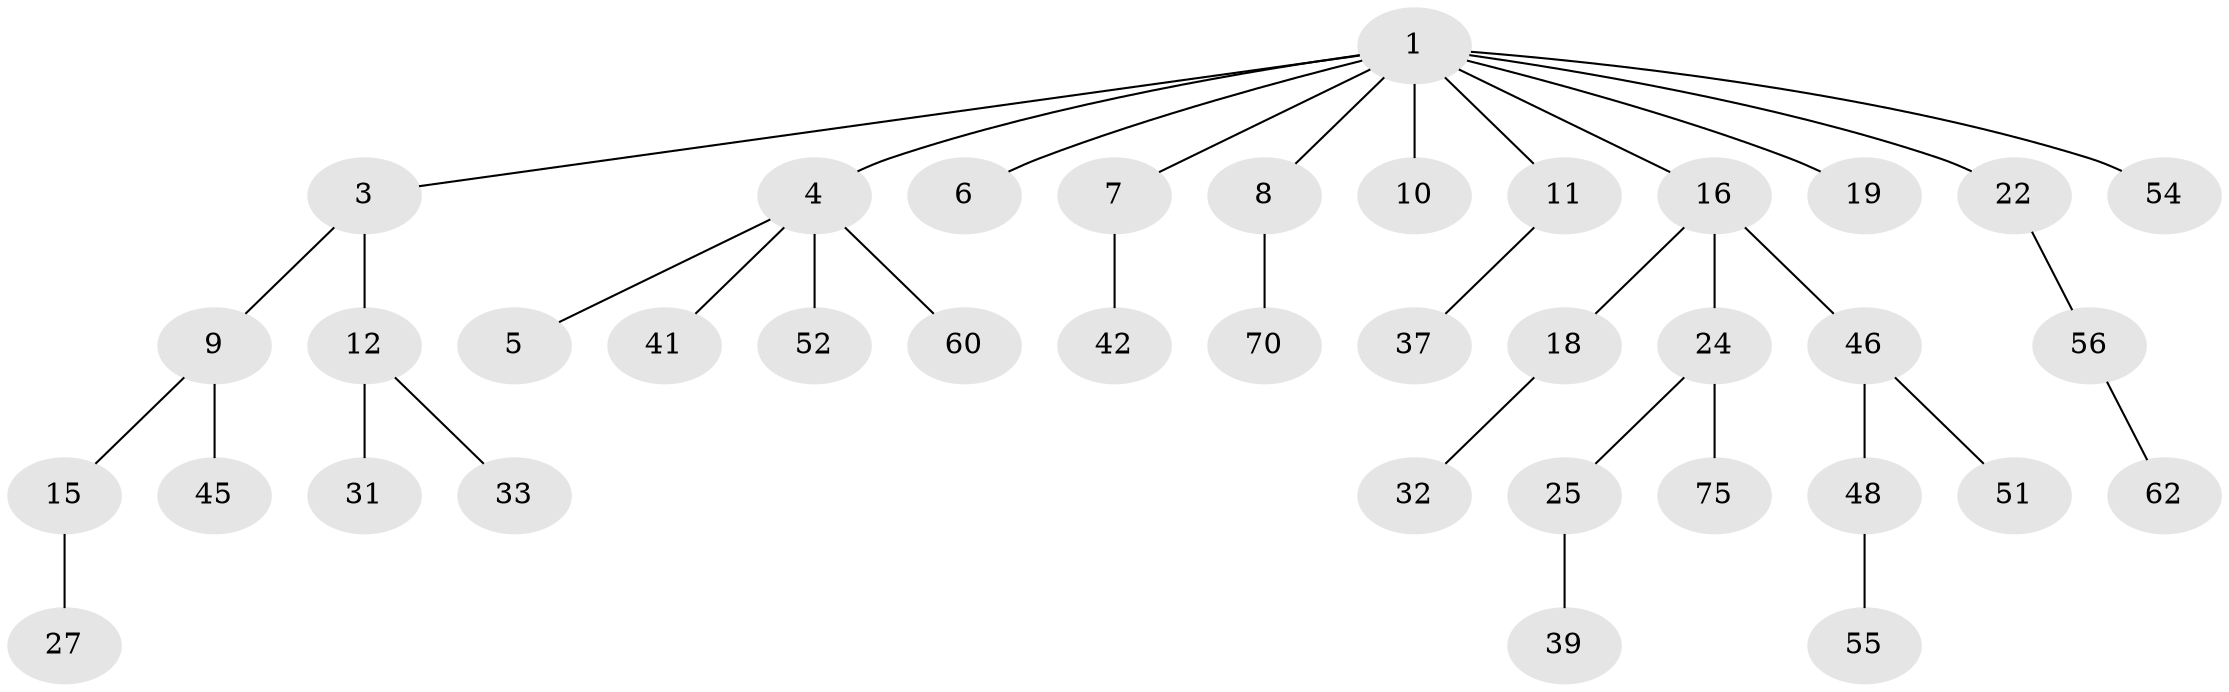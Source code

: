 // original degree distribution, {8: 0.013157894736842105, 5: 0.039473684210526314, 4: 0.05263157894736842, 3: 0.14473684210526316, 1: 0.47368421052631576, 2: 0.27631578947368424}
// Generated by graph-tools (version 1.1) at 2025/15/03/09/25 04:15:30]
// undirected, 38 vertices, 37 edges
graph export_dot {
graph [start="1"]
  node [color=gray90,style=filled];
  1 [super="+2"];
  3 [super="+26"];
  4 [super="+14"];
  5 [super="+64+29"];
  6;
  7;
  8;
  9;
  10 [super="+13"];
  11;
  12;
  15;
  16 [super="+17"];
  18 [super="+50"];
  19 [super="+20"];
  22 [super="+35+43+36+23"];
  24 [super="+49"];
  25 [super="+30+38"];
  27;
  31;
  32 [super="+66+40+53"];
  33;
  37 [super="+72"];
  39 [super="+68"];
  41 [super="+63"];
  42 [super="+73"];
  45 [super="+59"];
  46 [super="+74"];
  48 [super="+61"];
  51;
  52;
  54 [super="+71"];
  55;
  56;
  60;
  62;
  70;
  75;
  1 -- 3;
  1 -- 4;
  1 -- 6;
  1 -- 11;
  1 -- 19;
  1 -- 22;
  1 -- 54;
  1 -- 16;
  1 -- 7;
  1 -- 8;
  1 -- 10;
  3 -- 9;
  3 -- 12;
  4 -- 5;
  4 -- 41;
  4 -- 60;
  4 -- 52;
  7 -- 42;
  8 -- 70;
  9 -- 15;
  9 -- 45;
  11 -- 37;
  12 -- 31;
  12 -- 33;
  15 -- 27;
  16 -- 24;
  16 -- 18;
  16 -- 46;
  18 -- 32;
  22 -- 56;
  24 -- 25;
  24 -- 75;
  25 -- 39;
  46 -- 48;
  46 -- 51;
  48 -- 55;
  56 -- 62;
}
